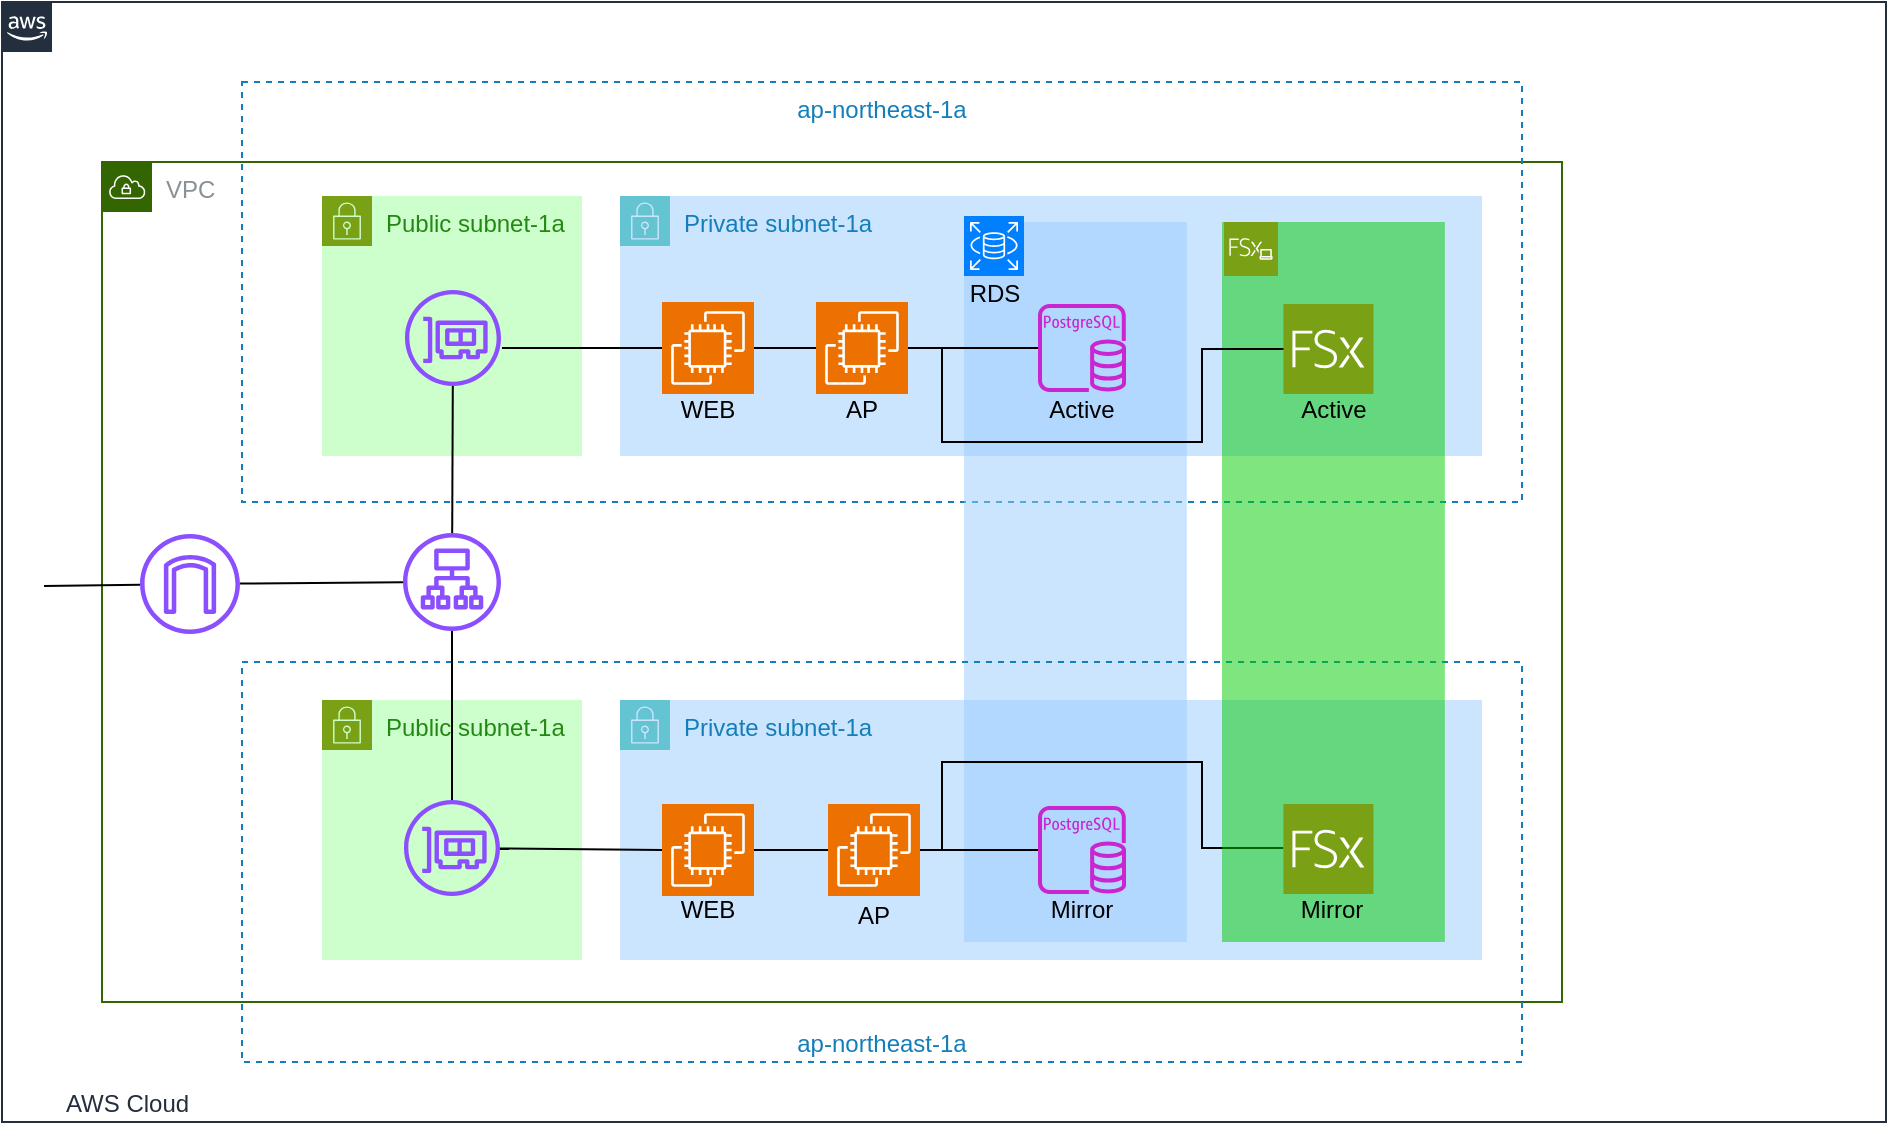 <mxfile version="24.7.17">
  <diagram name="ページ1" id="CurkHe3l2MO2rF6_3hxU">
    <mxGraphModel dx="920" dy="1668" grid="1" gridSize="10" guides="1" tooltips="1" connect="1" arrows="1" fold="1" page="1" pageScale="1" pageWidth="827" pageHeight="1169" math="0" shadow="0">
      <root>
        <mxCell id="0" />
        <mxCell id="1" parent="0" />
        <mxCell id="ERc8KlYLKag8S-tgoUKt-1" value="AWS Cloud" style="points=[[0,0],[0.25,0],[0.5,0],[0.75,0],[1,0],[1,0.25],[1,0.5],[1,0.75],[1,1],[0.75,1],[0.5,1],[0.25,1],[0,1],[0,0.75],[0,0.5],[0,0.25]];outlineConnect=0;gradientColor=none;html=1;whiteSpace=wrap;fontSize=12;fontStyle=0;container=1;pointerEvents=0;collapsible=0;recursiveResize=0;shape=mxgraph.aws4.group;grIcon=mxgraph.aws4.group_aws_cloud_alt;strokeColor=#232F3E;fillColor=none;verticalAlign=bottom;align=left;spacingLeft=30;fontColor=#232F3E;dashed=0;" vertex="1" parent="1">
          <mxGeometry y="-20" width="942" height="560" as="geometry" />
        </mxCell>
        <mxCell id="ERc8KlYLKag8S-tgoUKt-33" value="VPC" style="sketch=0;outlineConnect=0;gradientColor=none;html=1;whiteSpace=wrap;fontSize=12;fontStyle=0;shape=mxgraph.aws4.group;grIcon=mxgraph.aws4.group_vpc;strokeColor=#336600;fillColor=none;verticalAlign=top;align=left;spacingLeft=30;fontColor=#879196;dashed=0;" vertex="1" parent="ERc8KlYLKag8S-tgoUKt-1">
          <mxGeometry x="50" y="80" width="730" height="420" as="geometry" />
        </mxCell>
        <mxCell id="ERc8KlYLKag8S-tgoUKt-4" value="ap-northeast-1a" style="fillColor=none;strokeColor=#147EBA;dashed=1;verticalAlign=top;fontStyle=0;fontColor=#147EBA;whiteSpace=wrap;html=1;" vertex="1" parent="ERc8KlYLKag8S-tgoUKt-1">
          <mxGeometry x="120" y="40" width="640" height="210" as="geometry" />
        </mxCell>
        <mxCell id="ERc8KlYLKag8S-tgoUKt-2" value="Public subnet-1a" style="points=[[0,0],[0.25,0],[0.5,0],[0.75,0],[1,0],[1,0.25],[1,0.5],[1,0.75],[1,1],[0.75,1],[0.5,1],[0.25,1],[0,1],[0,0.75],[0,0.5],[0,0.25]];outlineConnect=0;gradientColor=none;html=1;whiteSpace=wrap;fontSize=12;fontStyle=0;container=1;pointerEvents=0;collapsible=0;recursiveResize=0;shape=mxgraph.aws4.group;grIcon=mxgraph.aws4.group_security_group;grStroke=0;strokeColor=#7AA116;fillColor=#CCFFCC;verticalAlign=top;align=left;spacingLeft=30;fontColor=#248814;dashed=0;" vertex="1" parent="ERc8KlYLKag8S-tgoUKt-1">
          <mxGeometry x="160" y="97" width="130" height="130" as="geometry" />
        </mxCell>
        <mxCell id="ERc8KlYLKag8S-tgoUKt-10" value="" style="sketch=0;outlineConnect=0;fontColor=#232F3E;gradientColor=none;fillColor=#8C4FFF;strokeColor=none;dashed=0;verticalLabelPosition=bottom;verticalAlign=top;align=center;html=1;fontSize=12;fontStyle=0;aspect=fixed;pointerEvents=1;shape=mxgraph.aws4.elastic_network_interface;" vertex="1" parent="ERc8KlYLKag8S-tgoUKt-2">
          <mxGeometry x="41.5" y="47" width="48" height="48" as="geometry" />
        </mxCell>
        <mxCell id="ERc8KlYLKag8S-tgoUKt-7" value="Private subnet-1a" style="points=[[0,0],[0.25,0],[0.5,0],[0.75,0],[1,0],[1,0.25],[1,0.5],[1,0.75],[1,1],[0.75,1],[0.5,1],[0.25,1],[0,1],[0,0.75],[0,0.5],[0,0.25]];outlineConnect=0;gradientColor=none;html=1;whiteSpace=wrap;fontSize=12;fontStyle=0;container=1;pointerEvents=0;collapsible=0;recursiveResize=0;shape=mxgraph.aws4.group;grIcon=mxgraph.aws4.group_security_group;grStroke=0;strokeColor=#00A4A6;fillColor=#99CCFF;verticalAlign=top;align=left;spacingLeft=30;fontColor=#147EBA;dashed=0;opacity=50;" vertex="1" parent="ERc8KlYLKag8S-tgoUKt-1">
          <mxGeometry x="309" y="97" width="431" height="130" as="geometry" />
        </mxCell>
        <mxCell id="ERc8KlYLKag8S-tgoUKt-26" value="" style="sketch=0;points=[[0,0,0],[0.25,0,0],[0.5,0,0],[0.75,0,0],[1,0,0],[0,1,0],[0.25,1,0],[0.5,1,0],[0.75,1,0],[1,1,0],[0,0.25,0],[0,0.5,0],[0,0.75,0],[1,0.25,0],[1,0.5,0],[1,0.75,0]];outlineConnect=0;fontColor=#232F3E;fillColor=#ED7100;strokeColor=#ffffff;dashed=0;verticalLabelPosition=bottom;verticalAlign=top;align=center;html=1;fontSize=12;fontStyle=0;aspect=fixed;shape=mxgraph.aws4.resourceIcon;resIcon=mxgraph.aws4.ec2;" vertex="1" parent="ERc8KlYLKag8S-tgoUKt-7">
          <mxGeometry x="21" y="53" width="46" height="46" as="geometry" />
        </mxCell>
        <mxCell id="ERc8KlYLKag8S-tgoUKt-27" value="" style="sketch=0;points=[[0,0,0],[0.25,0,0],[0.5,0,0],[0.75,0,0],[1,0,0],[0,1,0],[0.25,1,0],[0.5,1,0],[0.75,1,0],[1,1,0],[0,0.25,0],[0,0.5,0],[0,0.75,0],[1,0.25,0],[1,0.5,0],[1,0.75,0]];outlineConnect=0;fontColor=#232F3E;fillColor=#ED7100;strokeColor=#ffffff;dashed=0;verticalLabelPosition=bottom;verticalAlign=top;align=center;html=1;fontSize=12;fontStyle=0;aspect=fixed;shape=mxgraph.aws4.resourceIcon;resIcon=mxgraph.aws4.ec2;" vertex="1" parent="ERc8KlYLKag8S-tgoUKt-7">
          <mxGeometry x="98" y="53" width="46" height="46" as="geometry" />
        </mxCell>
        <mxCell id="ERc8KlYLKag8S-tgoUKt-45" value="WEB" style="text;html=1;align=center;verticalAlign=middle;whiteSpace=wrap;rounded=0;" vertex="1" parent="ERc8KlYLKag8S-tgoUKt-7">
          <mxGeometry x="14" y="92" width="60" height="30" as="geometry" />
        </mxCell>
        <mxCell id="ERc8KlYLKag8S-tgoUKt-46" value="AP" style="text;html=1;align=center;verticalAlign=middle;whiteSpace=wrap;rounded=0;" vertex="1" parent="ERc8KlYLKag8S-tgoUKt-7">
          <mxGeometry x="91" y="92" width="60" height="30" as="geometry" />
        </mxCell>
        <mxCell id="ERc8KlYLKag8S-tgoUKt-64" value="" style="endArrow=none;html=1;rounded=0;exitX=0;exitY=0.5;exitDx=0;exitDy=0;entryX=1;entryY=0.5;entryDx=0;entryDy=0;entryPerimeter=0;exitPerimeter=0;" edge="1" parent="ERc8KlYLKag8S-tgoUKt-7" source="ERc8KlYLKag8S-tgoUKt-27" target="ERc8KlYLKag8S-tgoUKt-26">
          <mxGeometry width="50" height="50" relative="1" as="geometry">
            <mxPoint x="133.0" y="163" as="sourcePoint" />
            <mxPoint x="101.0" y="179" as="targetPoint" />
          </mxGeometry>
        </mxCell>
        <mxCell id="ERc8KlYLKag8S-tgoUKt-9" value="" style="sketch=0;outlineConnect=0;fontColor=#232F3E;gradientColor=none;fillColor=#8C4FFF;strokeColor=none;dashed=0;verticalLabelPosition=bottom;verticalAlign=top;align=center;html=1;fontSize=12;fontStyle=0;aspect=fixed;pointerEvents=1;shape=mxgraph.aws4.application_load_balancer;" vertex="1" parent="ERc8KlYLKag8S-tgoUKt-1">
          <mxGeometry x="200.5" y="265.5" width="49" height="49" as="geometry" />
        </mxCell>
        <mxCell id="ERc8KlYLKag8S-tgoUKt-31" value="" style="sketch=0;outlineConnect=0;fontColor=#232F3E;gradientColor=none;fillColor=#8C4FFF;strokeColor=none;dashed=0;verticalLabelPosition=bottom;verticalAlign=top;align=center;html=1;fontSize=12;fontStyle=0;aspect=fixed;pointerEvents=1;shape=mxgraph.aws4.internet_gateway;" vertex="1" parent="ERc8KlYLKag8S-tgoUKt-1">
          <mxGeometry x="69" y="266" width="50" height="50" as="geometry" />
        </mxCell>
        <mxCell id="ERc8KlYLKag8S-tgoUKt-23" value="" style="group" vertex="1" connectable="0" parent="ERc8KlYLKag8S-tgoUKt-1">
          <mxGeometry x="481" y="80" width="130" height="420" as="geometry" />
        </mxCell>
        <mxCell id="ERc8KlYLKag8S-tgoUKt-22" value="" style="rounded=0;whiteSpace=wrap;html=1;strokeColor=none;fillColor=#99CCFF;opacity=50;" vertex="1" parent="ERc8KlYLKag8S-tgoUKt-23">
          <mxGeometry y="30" width="111.43" height="360" as="geometry" />
        </mxCell>
        <mxCell id="ERc8KlYLKag8S-tgoUKt-20" value="" style="sketch=0;points=[[0,0,0],[0.25,0,0],[0.5,0,0],[0.75,0,0],[1,0,0],[0,1,0],[0.25,1,0],[0.5,1,0],[0.75,1,0],[1,1,0],[0,0.25,0],[0,0.5,0],[0,0.75,0],[1,0.25,0],[1,0.5,0],[1,0.75,0]];outlineConnect=0;fontColor=#232F3E;fillColor=#007FFF;strokeColor=#ffffff;dashed=0;verticalLabelPosition=bottom;verticalAlign=top;align=center;html=1;fontSize=12;fontStyle=0;aspect=fixed;shape=mxgraph.aws4.resourceIcon;resIcon=mxgraph.aws4.rds;" vertex="1" parent="ERc8KlYLKag8S-tgoUKt-23">
          <mxGeometry y="27" width="30" height="30" as="geometry" />
        </mxCell>
        <mxCell id="ERc8KlYLKag8S-tgoUKt-30" value="RDS" style="text;html=1;align=center;verticalAlign=middle;whiteSpace=wrap;rounded=0;" vertex="1" parent="ERc8KlYLKag8S-tgoUKt-23">
          <mxGeometry x="-2.667" y="51" width="37.143" height="30" as="geometry" />
        </mxCell>
        <mxCell id="ERc8KlYLKag8S-tgoUKt-53" value="Active" style="text;html=1;align=center;verticalAlign=middle;whiteSpace=wrap;rounded=0;" vertex="1" parent="ERc8KlYLKag8S-tgoUKt-23">
          <mxGeometry x="29" y="109" width="60" height="30" as="geometry" />
        </mxCell>
        <mxCell id="ERc8KlYLKag8S-tgoUKt-18" value="" style="sketch=0;outlineConnect=0;fontColor=#232F3E;gradientColor=none;fillColor=#C925D1;strokeColor=none;dashed=0;verticalLabelPosition=bottom;verticalAlign=top;align=center;html=1;fontSize=12;fontStyle=0;aspect=fixed;pointerEvents=1;shape=mxgraph.aws4.rds_postgresql_instance;" vertex="1" parent="ERc8KlYLKag8S-tgoUKt-1">
          <mxGeometry x="518" y="151" width="44" height="44" as="geometry" />
        </mxCell>
        <mxCell id="ERc8KlYLKag8S-tgoUKt-34" value="ap-northeast-1a" style="fillColor=none;strokeColor=#147EBA;dashed=1;verticalAlign=bottom;fontStyle=0;fontColor=#147EBA;whiteSpace=wrap;html=1;" vertex="1" parent="ERc8KlYLKag8S-tgoUKt-1">
          <mxGeometry x="120" y="330" width="640" height="200" as="geometry" />
        </mxCell>
        <mxCell id="ERc8KlYLKag8S-tgoUKt-35" value="Public subnet-1a" style="points=[[0,0],[0.25,0],[0.5,0],[0.75,0],[1,0],[1,0.25],[1,0.5],[1,0.75],[1,1],[0.75,1],[0.5,1],[0.25,1],[0,1],[0,0.75],[0,0.5],[0,0.25]];outlineConnect=0;gradientColor=none;html=1;whiteSpace=wrap;fontSize=12;fontStyle=0;container=1;pointerEvents=0;collapsible=0;recursiveResize=0;shape=mxgraph.aws4.group;grIcon=mxgraph.aws4.group_security_group;grStroke=0;strokeColor=#7AA116;fillColor=#CCFFCC;verticalAlign=top;align=left;spacingLeft=30;fontColor=#248814;dashed=0;" vertex="1" parent="ERc8KlYLKag8S-tgoUKt-1">
          <mxGeometry x="160" y="349" width="130" height="130" as="geometry" />
        </mxCell>
        <mxCell id="ERc8KlYLKag8S-tgoUKt-36" value="" style="sketch=0;outlineConnect=0;fontColor=#232F3E;gradientColor=none;fillColor=#8C4FFF;strokeColor=none;dashed=0;verticalLabelPosition=bottom;verticalAlign=top;align=center;html=1;fontSize=12;fontStyle=0;aspect=fixed;pointerEvents=1;shape=mxgraph.aws4.elastic_network_interface;" vertex="1" parent="ERc8KlYLKag8S-tgoUKt-35">
          <mxGeometry x="41" y="50" width="48" height="48" as="geometry" />
        </mxCell>
        <mxCell id="ERc8KlYLKag8S-tgoUKt-37" value="Private subnet-1a" style="points=[[0,0],[0.25,0],[0.5,0],[0.75,0],[1,0],[1,0.25],[1,0.5],[1,0.75],[1,1],[0.75,1],[0.5,1],[0.25,1],[0,1],[0,0.75],[0,0.5],[0,0.25]];outlineConnect=0;gradientColor=none;html=1;whiteSpace=wrap;fontSize=12;fontStyle=0;container=1;pointerEvents=0;collapsible=0;recursiveResize=0;shape=mxgraph.aws4.group;grIcon=mxgraph.aws4.group_security_group;grStroke=0;strokeColor=#00A4A6;fillColor=#99CCFF;verticalAlign=top;align=left;spacingLeft=30;fontColor=#147EBA;dashed=0;opacity=50;" vertex="1" parent="ERc8KlYLKag8S-tgoUKt-1">
          <mxGeometry x="309" y="349" width="431" height="130" as="geometry" />
        </mxCell>
        <mxCell id="ERc8KlYLKag8S-tgoUKt-42" value="" style="sketch=0;points=[[0,0,0],[0.25,0,0],[0.5,0,0],[0.75,0,0],[1,0,0],[0,1,0],[0.25,1,0],[0.5,1,0],[0.75,1,0],[1,1,0],[0,0.25,0],[0,0.5,0],[0,0.75,0],[1,0.25,0],[1,0.5,0],[1,0.75,0]];outlineConnect=0;fontColor=#232F3E;fillColor=#ED7100;strokeColor=#ffffff;dashed=0;verticalLabelPosition=bottom;verticalAlign=top;align=center;html=1;fontSize=12;fontStyle=0;aspect=fixed;shape=mxgraph.aws4.resourceIcon;resIcon=mxgraph.aws4.ec2;" vertex="1" parent="ERc8KlYLKag8S-tgoUKt-37">
          <mxGeometry x="21" y="52" width="46" height="46" as="geometry" />
        </mxCell>
        <mxCell id="ERc8KlYLKag8S-tgoUKt-71" style="edgeStyle=orthogonalEdgeStyle;rounded=0;orthogonalLoop=1;jettySize=auto;html=1;exitX=1;exitY=0.5;exitDx=0;exitDy=0;exitPerimeter=0;endArrow=none;endFill=0;" edge="1" parent="ERc8KlYLKag8S-tgoUKt-1" source="ERc8KlYLKag8S-tgoUKt-41" target="ERc8KlYLKag8S-tgoUKt-57">
          <mxGeometry relative="1" as="geometry">
            <Array as="points">
              <mxPoint x="470" y="424" />
              <mxPoint x="470" y="380" />
              <mxPoint x="600" y="380" />
              <mxPoint x="600" y="423" />
            </Array>
          </mxGeometry>
        </mxCell>
        <mxCell id="ERc8KlYLKag8S-tgoUKt-41" value="" style="sketch=0;points=[[0,0,0],[0.25,0,0],[0.5,0,0],[0.75,0,0],[1,0,0],[0,1,0],[0.25,1,0],[0.5,1,0],[0.75,1,0],[1,1,0],[0,0.25,0],[0,0.5,0],[0,0.75,0],[1,0.25,0],[1,0.5,0],[1,0.75,0]];outlineConnect=0;fontColor=#232F3E;fillColor=#ED7100;strokeColor=#ffffff;dashed=0;verticalLabelPosition=bottom;verticalAlign=top;align=center;html=1;fontSize=12;fontStyle=0;aspect=fixed;shape=mxgraph.aws4.resourceIcon;resIcon=mxgraph.aws4.ec2;" vertex="1" parent="ERc8KlYLKag8S-tgoUKt-1">
          <mxGeometry x="413" y="401" width="46" height="46" as="geometry" />
        </mxCell>
        <mxCell id="ERc8KlYLKag8S-tgoUKt-40" value="" style="sketch=0;outlineConnect=0;fontColor=#232F3E;gradientColor=none;fillColor=#C925D1;strokeColor=none;dashed=0;verticalLabelPosition=bottom;verticalAlign=top;align=center;html=1;fontSize=12;fontStyle=0;aspect=fixed;pointerEvents=1;shape=mxgraph.aws4.rds_postgresql_instance;" vertex="1" parent="ERc8KlYLKag8S-tgoUKt-1">
          <mxGeometry x="518" y="402" width="44" height="44" as="geometry" />
        </mxCell>
        <mxCell id="ERc8KlYLKag8S-tgoUKt-48" value="WEB" style="text;html=1;align=center;verticalAlign=middle;whiteSpace=wrap;rounded=0;" vertex="1" parent="ERc8KlYLKag8S-tgoUKt-1">
          <mxGeometry x="323" y="439" width="60" height="30" as="geometry" />
        </mxCell>
        <mxCell id="ERc8KlYLKag8S-tgoUKt-49" value="AP" style="text;html=1;align=center;verticalAlign=middle;whiteSpace=wrap;rounded=0;" vertex="1" parent="ERc8KlYLKag8S-tgoUKt-1">
          <mxGeometry x="406" y="442" width="60" height="30" as="geometry" />
        </mxCell>
        <mxCell id="ERc8KlYLKag8S-tgoUKt-50" value="" style="rounded=0;whiteSpace=wrap;html=1;strokeColor=none;fillColor=#00CC00;opacity=50;" vertex="1" parent="ERc8KlYLKag8S-tgoUKt-1">
          <mxGeometry x="610" y="110" width="111.43" height="360" as="geometry" />
        </mxCell>
        <mxCell id="ERc8KlYLKag8S-tgoUKt-44" value="" style="sketch=0;points=[[0,0,0],[0.25,0,0],[0.5,0,0],[0.75,0,0],[1,0,0],[0,1,0],[0.25,1,0],[0.5,1,0],[0.75,1,0],[1,1,0],[0,0.25,0],[0,0.5,0],[0,0.75,0],[1,0.25,0],[1,0.5,0],[1,0.75,0]];outlineConnect=0;fontColor=#232F3E;fillColor=#7AA116;strokeColor=#ffffff;dashed=0;verticalLabelPosition=bottom;verticalAlign=top;align=center;html=1;fontSize=12;fontStyle=0;aspect=fixed;shape=mxgraph.aws4.resourceIcon;resIcon=mxgraph.aws4.fsx_for_windows_file_server;" vertex="1" parent="ERc8KlYLKag8S-tgoUKt-1">
          <mxGeometry x="611" y="110" width="27" height="27" as="geometry" />
        </mxCell>
        <mxCell id="ERc8KlYLKag8S-tgoUKt-51" value="" style="sketch=0;points=[[0,0,0],[0.25,0,0],[0.5,0,0],[0.75,0,0],[1,0,0],[0,1,0],[0.25,1,0],[0.5,1,0],[0.75,1,0],[1,1,0],[0,0.25,0],[0,0.5,0],[0,0.75,0],[1,0.25,0],[1,0.5,0],[1,0.75,0]];outlineConnect=0;fontColor=#232F3E;fillColor=#7AA116;strokeColor=#ffffff;dashed=0;verticalLabelPosition=bottom;verticalAlign=top;align=center;html=1;fontSize=12;fontStyle=0;aspect=fixed;shape=mxgraph.aws4.resourceIcon;resIcon=mxgraph.aws4.fsx;" vertex="1" parent="ERc8KlYLKag8S-tgoUKt-1">
          <mxGeometry x="640.72" y="151" width="45" height="45" as="geometry" />
        </mxCell>
        <mxCell id="ERc8KlYLKag8S-tgoUKt-54" value="Active" style="text;html=1;align=center;verticalAlign=middle;whiteSpace=wrap;rounded=0;" vertex="1" parent="ERc8KlYLKag8S-tgoUKt-1">
          <mxGeometry x="636" y="189" width="60" height="30" as="geometry" />
        </mxCell>
        <mxCell id="ERc8KlYLKag8S-tgoUKt-55" value="Mirror" style="text;html=1;align=center;verticalAlign=middle;whiteSpace=wrap;rounded=0;" vertex="1" parent="ERc8KlYLKag8S-tgoUKt-1">
          <mxGeometry x="510" y="439" width="60" height="30" as="geometry" />
        </mxCell>
        <mxCell id="ERc8KlYLKag8S-tgoUKt-56" value="Mirror" style="text;html=1;align=center;verticalAlign=middle;whiteSpace=wrap;rounded=0;" vertex="1" parent="ERc8KlYLKag8S-tgoUKt-1">
          <mxGeometry x="635" y="439" width="60" height="30" as="geometry" />
        </mxCell>
        <mxCell id="ERc8KlYLKag8S-tgoUKt-57" value="" style="sketch=0;points=[[0,0,0],[0.25,0,0],[0.5,0,0],[0.75,0,0],[1,0,0],[0,1,0],[0.25,1,0],[0.5,1,0],[0.75,1,0],[1,1,0],[0,0.25,0],[0,0.5,0],[0,0.75,0],[1,0.25,0],[1,0.5,0],[1,0.75,0]];outlineConnect=0;fontColor=#232F3E;fillColor=#7AA116;strokeColor=#ffffff;dashed=0;verticalLabelPosition=bottom;verticalAlign=top;align=center;html=1;fontSize=12;fontStyle=0;aspect=fixed;shape=mxgraph.aws4.resourceIcon;resIcon=mxgraph.aws4.fsx;" vertex="1" parent="ERc8KlYLKag8S-tgoUKt-1">
          <mxGeometry x="640.72" y="401" width="45" height="45" as="geometry" />
        </mxCell>
        <mxCell id="ERc8KlYLKag8S-tgoUKt-58" value="" style="endArrow=none;html=1;rounded=0;" edge="1" parent="ERc8KlYLKag8S-tgoUKt-1" source="ERc8KlYLKag8S-tgoUKt-10" target="ERc8KlYLKag8S-tgoUKt-9">
          <mxGeometry width="50" height="50" relative="1" as="geometry">
            <mxPoint x="452.0" y="280" as="sourcePoint" />
            <mxPoint x="225" y="260" as="targetPoint" />
          </mxGeometry>
        </mxCell>
        <mxCell id="ERc8KlYLKag8S-tgoUKt-59" value="" style="endArrow=none;html=1;rounded=0;" edge="1" parent="ERc8KlYLKag8S-tgoUKt-1" source="ERc8KlYLKag8S-tgoUKt-36" target="ERc8KlYLKag8S-tgoUKt-9">
          <mxGeometry width="50" height="50" relative="1" as="geometry">
            <mxPoint x="392.0" y="330" as="sourcePoint" />
            <mxPoint x="360.0" y="346" as="targetPoint" />
          </mxGeometry>
        </mxCell>
        <mxCell id="ERc8KlYLKag8S-tgoUKt-60" value="" style="endArrow=none;html=1;rounded=0;" edge="1" parent="ERc8KlYLKag8S-tgoUKt-1" source="ERc8KlYLKag8S-tgoUKt-9" target="ERc8KlYLKag8S-tgoUKt-31">
          <mxGeometry width="50" height="50" relative="1" as="geometry">
            <mxPoint x="392.0" y="330" as="sourcePoint" />
            <mxPoint x="360.0" y="346" as="targetPoint" />
          </mxGeometry>
        </mxCell>
        <mxCell id="ERc8KlYLKag8S-tgoUKt-61" value="" style="endArrow=none;html=1;rounded=0;" edge="1" parent="ERc8KlYLKag8S-tgoUKt-1" target="ERc8KlYLKag8S-tgoUKt-31">
          <mxGeometry width="50" height="50" relative="1" as="geometry">
            <mxPoint x="21" y="292" as="sourcePoint" />
            <mxPoint x="360.0" y="346" as="targetPoint" />
          </mxGeometry>
        </mxCell>
        <mxCell id="ERc8KlYLKag8S-tgoUKt-62" value="" style="endArrow=none;html=1;rounded=0;exitX=0;exitY=0.5;exitDx=0;exitDy=0;entryX=1.01;entryY=0.604;entryDx=0;entryDy=0;entryPerimeter=0;exitPerimeter=0;" edge="1" parent="ERc8KlYLKag8S-tgoUKt-1" source="ERc8KlYLKag8S-tgoUKt-26" target="ERc8KlYLKag8S-tgoUKt-10">
          <mxGeometry width="50" height="50" relative="1" as="geometry">
            <mxPoint x="362.0" y="340" as="sourcePoint" />
            <mxPoint x="330.0" y="356" as="targetPoint" />
          </mxGeometry>
        </mxCell>
        <mxCell id="ERc8KlYLKag8S-tgoUKt-65" value="" style="endArrow=none;html=1;rounded=0;entryX=1;entryY=0.5;entryDx=0;entryDy=0;entryPerimeter=0;" edge="1" parent="ERc8KlYLKag8S-tgoUKt-1" source="ERc8KlYLKag8S-tgoUKt-18" target="ERc8KlYLKag8S-tgoUKt-27">
          <mxGeometry width="50" height="50" relative="1" as="geometry">
            <mxPoint x="442.0" y="260" as="sourcePoint" />
            <mxPoint x="410.0" y="276" as="targetPoint" />
          </mxGeometry>
        </mxCell>
        <mxCell id="ERc8KlYLKag8S-tgoUKt-66" value="" style="endArrow=none;html=1;rounded=0;exitX=0;exitY=0.5;exitDx=0;exitDy=0;exitPerimeter=0;" edge="1" parent="ERc8KlYLKag8S-tgoUKt-1" source="ERc8KlYLKag8S-tgoUKt-42" target="ERc8KlYLKag8S-tgoUKt-36">
          <mxGeometry width="50" height="50" relative="1" as="geometry">
            <mxPoint x="442.0" y="330" as="sourcePoint" />
            <mxPoint x="410.0" y="346" as="targetPoint" />
          </mxGeometry>
        </mxCell>
        <mxCell id="ERc8KlYLKag8S-tgoUKt-67" value="" style="endArrow=none;html=1;rounded=0;entryX=1;entryY=0.5;entryDx=0;entryDy=0;entryPerimeter=0;" edge="1" parent="ERc8KlYLKag8S-tgoUKt-1" source="ERc8KlYLKag8S-tgoUKt-41" target="ERc8KlYLKag8S-tgoUKt-42">
          <mxGeometry width="50" height="50" relative="1" as="geometry">
            <mxPoint x="442.0" y="330" as="sourcePoint" />
            <mxPoint x="410.0" y="346" as="targetPoint" />
          </mxGeometry>
        </mxCell>
        <mxCell id="ERc8KlYLKag8S-tgoUKt-68" value="" style="endArrow=none;html=1;rounded=0;entryX=1;entryY=0.5;entryDx=0;entryDy=0;entryPerimeter=0;" edge="1" parent="ERc8KlYLKag8S-tgoUKt-1" source="ERc8KlYLKag8S-tgoUKt-40" target="ERc8KlYLKag8S-tgoUKt-41">
          <mxGeometry width="50" height="50" relative="1" as="geometry">
            <mxPoint x="442.0" y="330" as="sourcePoint" />
            <mxPoint x="410.0" y="346" as="targetPoint" />
          </mxGeometry>
        </mxCell>
        <mxCell id="ERc8KlYLKag8S-tgoUKt-70" style="edgeStyle=orthogonalEdgeStyle;rounded=0;orthogonalLoop=1;jettySize=auto;html=1;exitX=1;exitY=0.5;exitDx=0;exitDy=0;exitPerimeter=0;entryX=0;entryY=0.5;entryDx=0;entryDy=0;entryPerimeter=0;endArrow=none;endFill=0;" edge="1" parent="ERc8KlYLKag8S-tgoUKt-1" source="ERc8KlYLKag8S-tgoUKt-27" target="ERc8KlYLKag8S-tgoUKt-51">
          <mxGeometry relative="1" as="geometry">
            <Array as="points">
              <mxPoint x="470" y="173" />
              <mxPoint x="470" y="220" />
              <mxPoint x="600" y="220" />
              <mxPoint x="600" y="173" />
            </Array>
          </mxGeometry>
        </mxCell>
      </root>
    </mxGraphModel>
  </diagram>
</mxfile>
